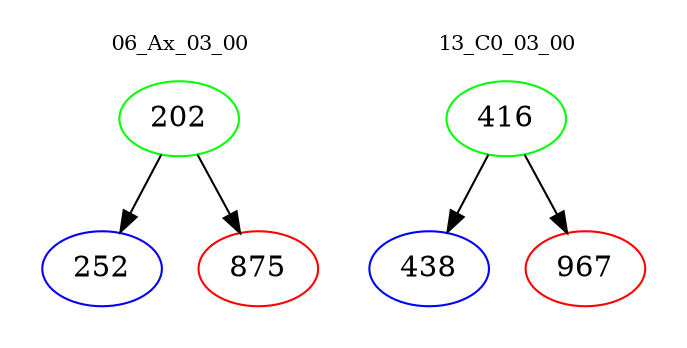 digraph{
subgraph cluster_0 {
color = white
label = "06_Ax_03_00";
fontsize=10;
T0_202 [label="202", color="green"]
T0_202 -> T0_252 [color="black"]
T0_252 [label="252", color="blue"]
T0_202 -> T0_875 [color="black"]
T0_875 [label="875", color="red"]
}
subgraph cluster_1 {
color = white
label = "13_C0_03_00";
fontsize=10;
T1_416 [label="416", color="green"]
T1_416 -> T1_438 [color="black"]
T1_438 [label="438", color="blue"]
T1_416 -> T1_967 [color="black"]
T1_967 [label="967", color="red"]
}
}
